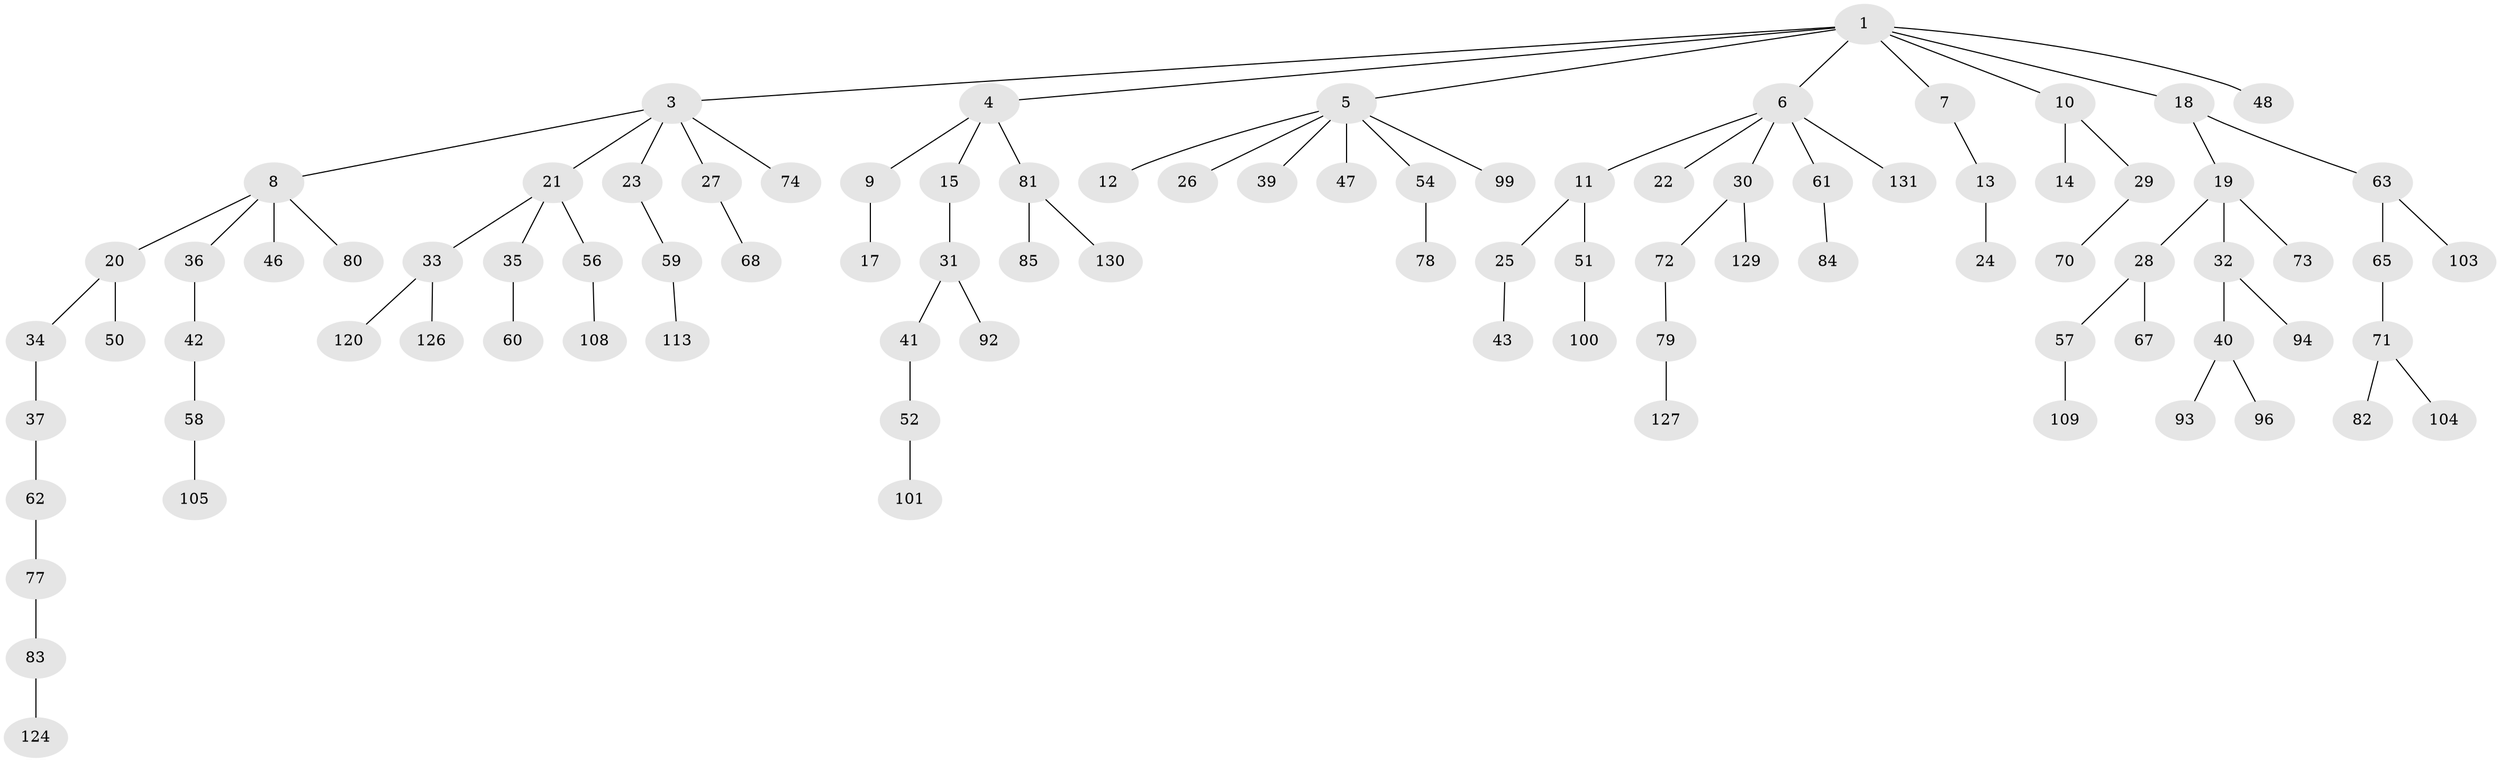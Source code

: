 // original degree distribution, {3: 0.1590909090909091, 7: 0.022727272727272728, 6: 0.015151515151515152, 4: 0.045454545454545456, 2: 0.2878787878787879, 1: 0.4621212121212121, 5: 0.007575757575757576}
// Generated by graph-tools (version 1.1) at 2025/19/03/04/25 18:19:19]
// undirected, 92 vertices, 91 edges
graph export_dot {
graph [start="1"]
  node [color=gray90,style=filled];
  1 [super="+2"];
  3;
  4;
  5;
  6;
  7;
  8 [super="+45+16"];
  9;
  10;
  11;
  12;
  13;
  14 [super="+75"];
  15;
  17;
  18;
  19;
  20;
  21;
  22 [super="+98"];
  23 [super="+116"];
  24 [super="+53"];
  25;
  26;
  27 [super="+49"];
  28;
  29 [super="+66"];
  30;
  31 [super="+38+89+106"];
  32;
  33;
  34 [super="+55+76"];
  35;
  36;
  37 [super="+132+44"];
  39;
  40;
  41;
  42 [super="+87"];
  43;
  46;
  47;
  48 [super="+86"];
  50;
  51;
  52;
  54;
  56;
  57;
  58;
  59 [super="+64"];
  60;
  61;
  62;
  63 [super="+88"];
  65;
  67;
  68 [super="+114"];
  70;
  71;
  72;
  73;
  74;
  77 [super="+91"];
  78 [super="+102"];
  79;
  80;
  81;
  82;
  83 [super="+95"];
  84;
  85;
  92;
  93;
  94;
  96 [super="+115"];
  99 [super="+117"];
  100;
  101 [super="+122"];
  103;
  104;
  105;
  108;
  109 [super="+118"];
  113;
  120;
  124;
  126;
  127;
  129;
  130;
  131;
  1 -- 5;
  1 -- 7;
  1 -- 48;
  1 -- 18;
  1 -- 3;
  1 -- 4;
  1 -- 6;
  1 -- 10;
  3 -- 8;
  3 -- 21;
  3 -- 23;
  3 -- 27;
  3 -- 74;
  4 -- 9;
  4 -- 15;
  4 -- 81;
  5 -- 12;
  5 -- 26;
  5 -- 39;
  5 -- 47;
  5 -- 54;
  5 -- 99;
  6 -- 11;
  6 -- 22;
  6 -- 30;
  6 -- 61;
  6 -- 131;
  7 -- 13;
  8 -- 20;
  8 -- 36;
  8 -- 46;
  8 -- 80;
  9 -- 17;
  10 -- 14;
  10 -- 29;
  11 -- 25;
  11 -- 51;
  13 -- 24;
  15 -- 31;
  18 -- 19;
  18 -- 63;
  19 -- 28;
  19 -- 32;
  19 -- 73;
  20 -- 34;
  20 -- 50;
  21 -- 33;
  21 -- 35;
  21 -- 56;
  23 -- 59;
  25 -- 43;
  27 -- 68;
  28 -- 57;
  28 -- 67;
  29 -- 70;
  30 -- 72;
  30 -- 129;
  31 -- 41;
  31 -- 92;
  32 -- 40;
  32 -- 94;
  33 -- 120;
  33 -- 126;
  34 -- 37;
  35 -- 60;
  36 -- 42;
  37 -- 62;
  40 -- 93;
  40 -- 96;
  41 -- 52;
  42 -- 58;
  51 -- 100;
  52 -- 101;
  54 -- 78;
  56 -- 108;
  57 -- 109;
  58 -- 105;
  59 -- 113;
  61 -- 84;
  62 -- 77;
  63 -- 65;
  63 -- 103;
  65 -- 71;
  71 -- 82;
  71 -- 104;
  72 -- 79;
  77 -- 83;
  79 -- 127;
  81 -- 85;
  81 -- 130;
  83 -- 124;
}
